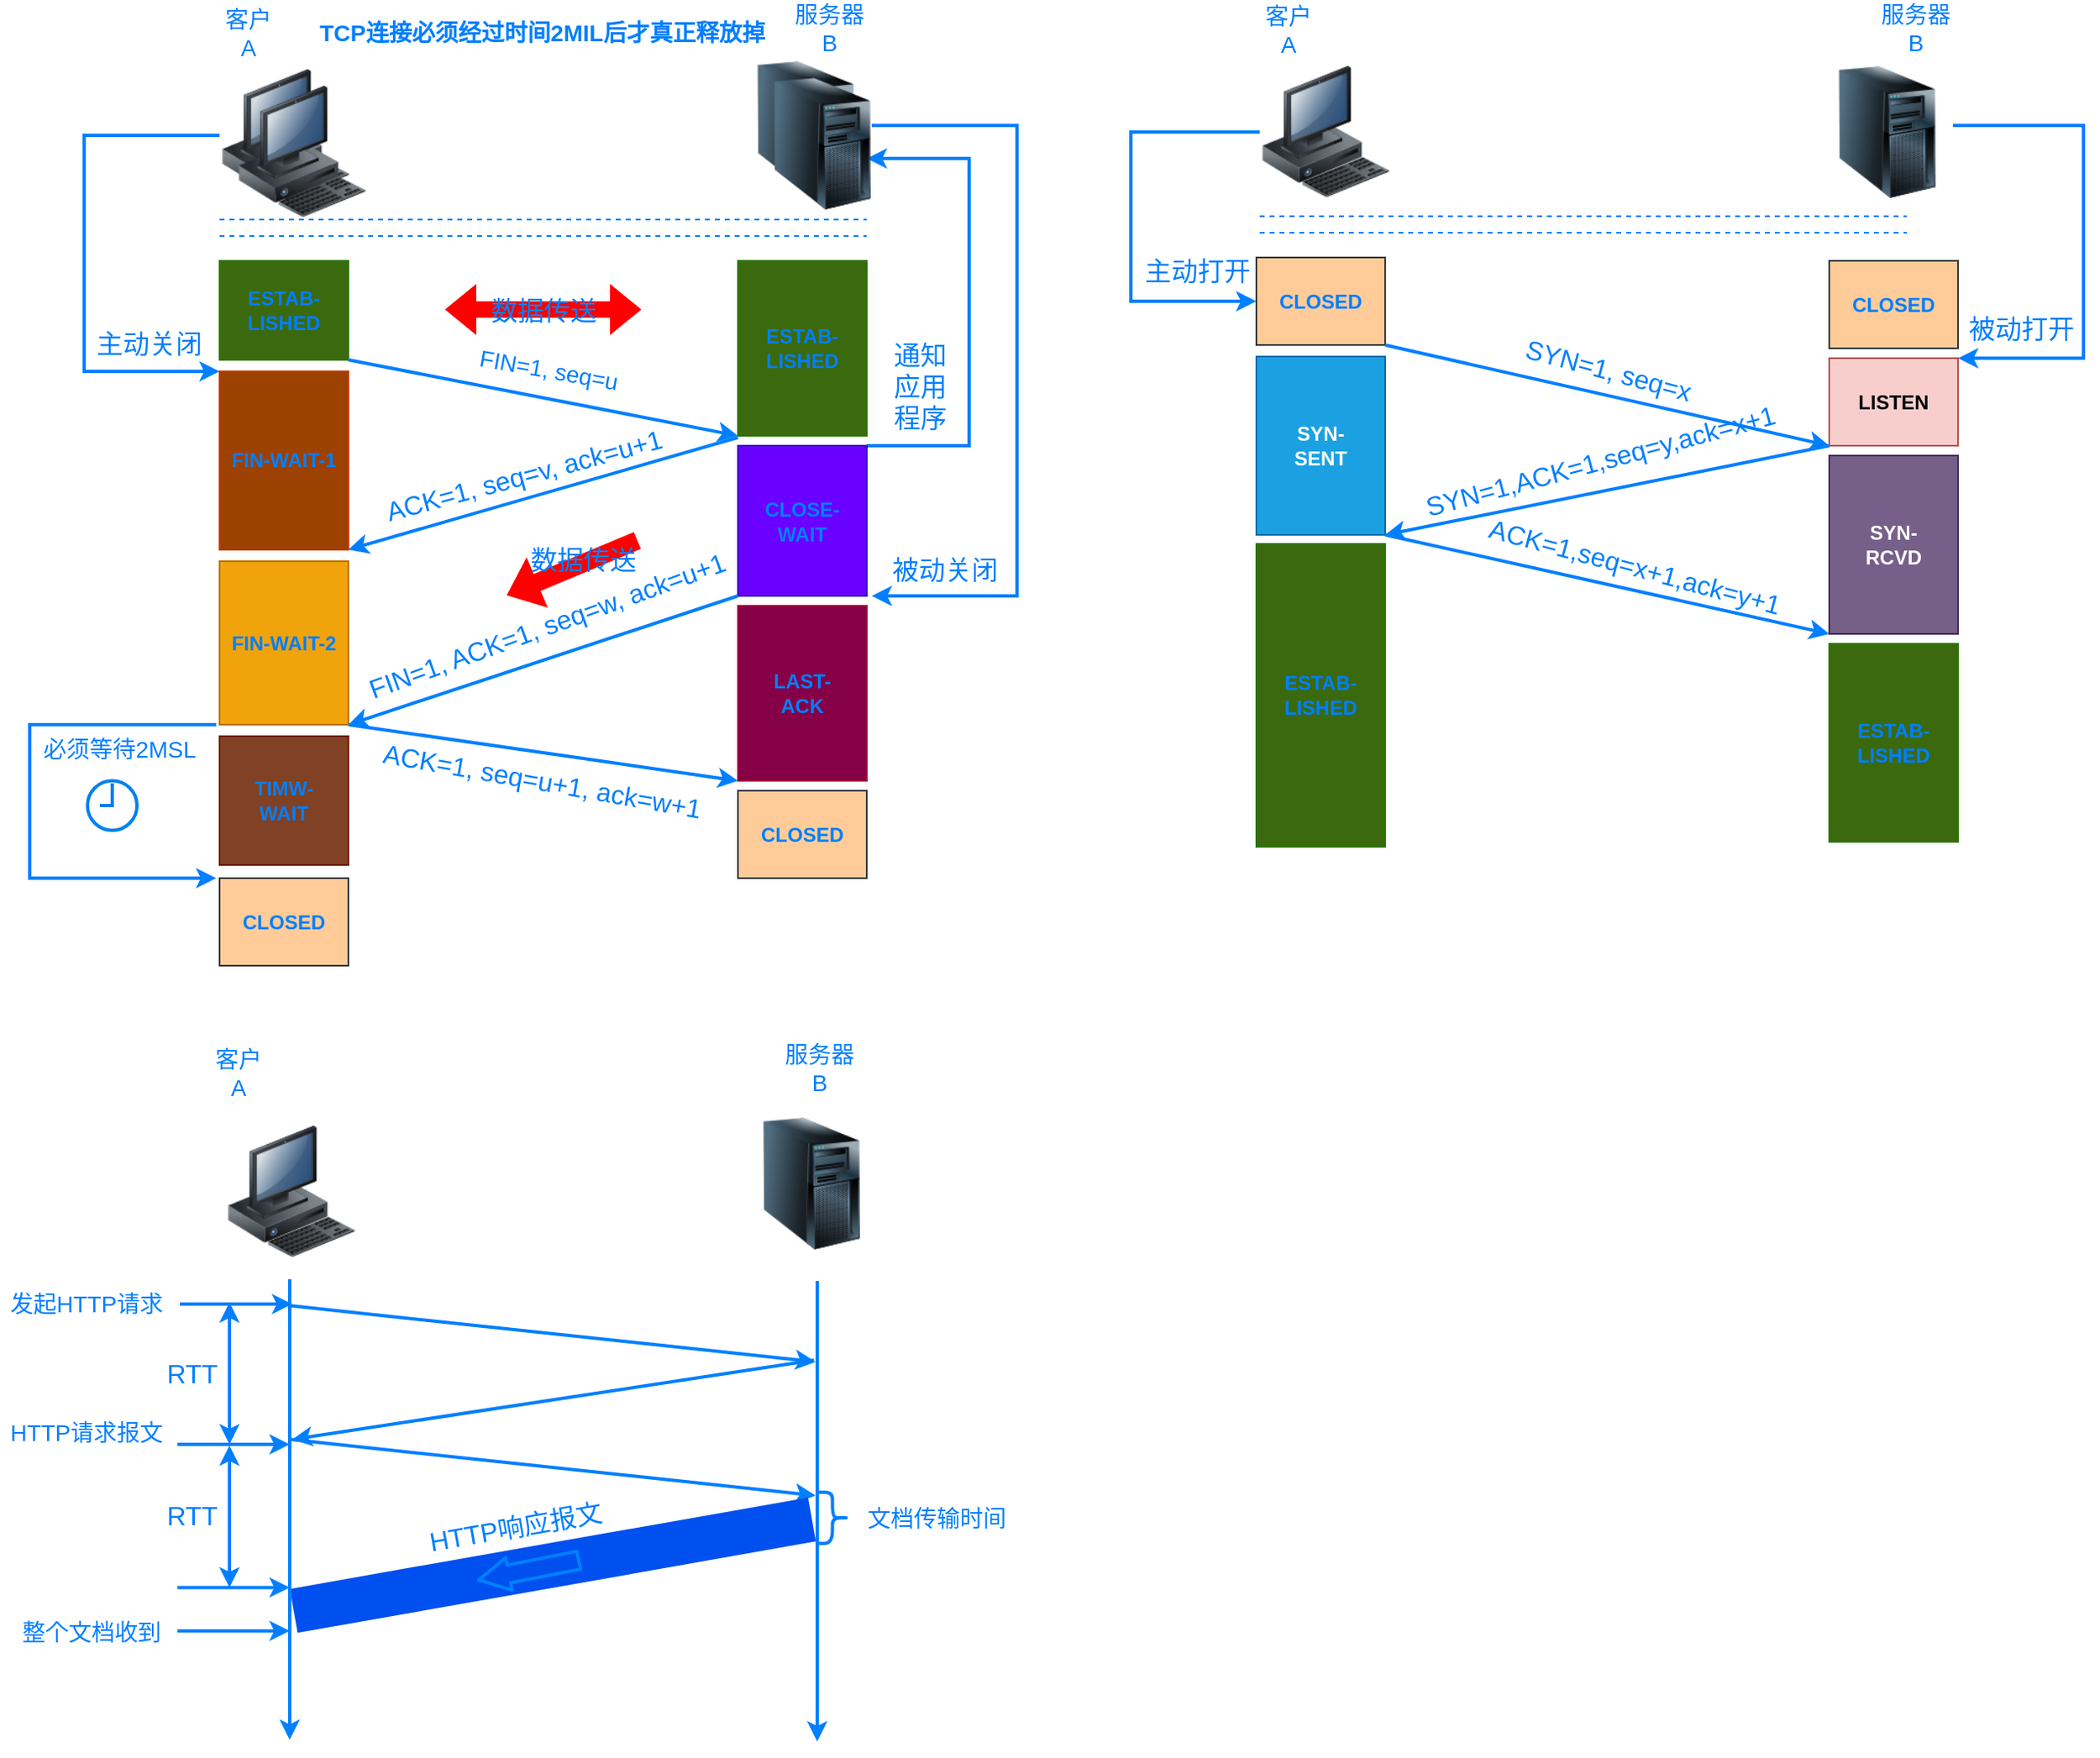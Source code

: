<mxfile>
    <diagram id="4Qe4c8zQcIO2SZOtXmS8" name="Page-1">
        <mxGraphModel dx="1201" dy="598" grid="0" gridSize="10" guides="1" tooltips="1" connect="1" arrows="1" fold="1" page="1" pageScale="1" pageWidth="1654" pageHeight="2336" background="#ffffff" math="0" shadow="0">
            <root>
                <mxCell id="0"/>
                <mxCell id="1" parent="0"/>
                <mxCell id="73" style="edgeStyle=orthogonalEdgeStyle;rounded=0;orthogonalLoop=1;jettySize=auto;html=1;entryX=0;entryY=0;entryDx=0;entryDy=0;labelBackgroundColor=none;strokeColor=#007FFF;strokeWidth=2;fillColor=#FF0000;fontSize=16;fontColor=#007FFF;" parent="1" source="2" target="17" edge="1">
                    <mxGeometry relative="1" as="geometry">
                        <Array as="points">
                            <mxPoint x="69" y="202"/>
                            <mxPoint x="69" y="345"/>
                        </Array>
                    </mxGeometry>
                </mxCell>
                <mxCell id="74" value="主动关闭" style="edgeLabel;html=1;align=center;verticalAlign=middle;resizable=0;points=[];fontSize=16;fontColor=#007FFF;labelBackgroundColor=none;" parent="73" vertex="1" connectable="0">
                    <mxGeometry x="-0.141" relative="1" as="geometry">
                        <mxPoint x="39" y="76" as="offset"/>
                    </mxGeometry>
                </mxCell>
                <mxCell id="2" value="" style="image;html=1;image=img/lib/clip_art/computers/Workstation_128x128.png;fontColor=#007FFF;labelBackgroundColor=none;" parent="1" vertex="1">
                    <mxGeometry x="151" y="162" width="80" height="80" as="geometry"/>
                </mxCell>
                <mxCell id="3" value="&lt;font style=&quot;font-size: 14px&quot;&gt;客户&lt;br&gt;A&lt;/font&gt;" style="text;html=1;align=center;verticalAlign=middle;resizable=0;points=[];autosize=1;fontColor=#007FFF;labelBackgroundColor=none;" parent="1" vertex="1">
                    <mxGeometry x="149" y="123" width="38" height="34" as="geometry"/>
                </mxCell>
                <mxCell id="4" value="" style="endArrow=none;dashed=1;html=1;fontColor=#007FFF;labelBackgroundColor=none;strokeColor=#007FFF;" parent="1" edge="1">
                    <mxGeometry width="50" height="50" relative="1" as="geometry">
                        <mxPoint x="151" y="253" as="sourcePoint"/>
                        <mxPoint x="543" y="253" as="targetPoint"/>
                        <Array as="points">
                            <mxPoint x="349" y="253"/>
                            <mxPoint x="398" y="253"/>
                        </Array>
                    </mxGeometry>
                </mxCell>
                <mxCell id="75" style="edgeStyle=orthogonalEdgeStyle;rounded=0;orthogonalLoop=1;jettySize=auto;html=1;labelBackgroundColor=none;strokeColor=#007FFF;strokeWidth=2;fillColor=#FF0000;fontSize=16;fontColor=#007FFF;entryX=1;entryY=1;entryDx=0;entryDy=0;" parent="1" edge="1">
                    <mxGeometry relative="1" as="geometry">
                        <mxPoint x="546" y="481" as="targetPoint"/>
                        <mxPoint x="546" y="196" as="sourcePoint"/>
                        <Array as="points">
                            <mxPoint x="634" y="196"/>
                            <mxPoint x="634" y="481"/>
                        </Array>
                    </mxGeometry>
                </mxCell>
                <mxCell id="76" value="被动关闭" style="edgeLabel;html=1;align=center;verticalAlign=middle;resizable=0;points=[];fontSize=16;fontColor=#007FFF;labelBackgroundColor=none;" parent="75" vertex="1" connectable="0">
                    <mxGeometry x="0.307" relative="1" as="geometry">
                        <mxPoint x="-44" y="55" as="offset"/>
                    </mxGeometry>
                </mxCell>
                <mxCell id="7" value="" style="endArrow=none;dashed=1;html=1;fontColor=#007FFF;labelBackgroundColor=none;strokeColor=#007FFF;" parent="1" edge="1">
                    <mxGeometry width="50" height="50" relative="1" as="geometry">
                        <mxPoint x="151" y="263" as="sourcePoint"/>
                        <mxPoint x="543" y="263" as="targetPoint"/>
                        <Array as="points">
                            <mxPoint x="349" y="263"/>
                            <mxPoint x="398" y="263"/>
                        </Array>
                    </mxGeometry>
                </mxCell>
                <mxCell id="8" value="&lt;font style=&quot;font-size: 14px&quot;&gt;服务器&lt;br&gt;B&lt;/font&gt;" style="text;html=1;align=center;verticalAlign=middle;resizable=0;points=[];autosize=1;fontColor=#007FFF;labelBackgroundColor=none;" parent="1" vertex="1">
                    <mxGeometry x="494" y="120" width="52" height="34" as="geometry"/>
                </mxCell>
                <mxCell id="10" value="&lt;b&gt;ESTAB-LISHED&lt;/b&gt;" style="rounded=0;whiteSpace=wrap;html=1;sketch=0;strokeColor=#2D7600;fontColor=#007FFF;fillColor=#3B690E;labelBackgroundColor=none;" parent="1" vertex="1">
                    <mxGeometry x="151" y="278" width="78" height="60" as="geometry"/>
                </mxCell>
                <mxCell id="11" value="&lt;b&gt;ESTAB-LISHED&lt;/b&gt;" style="rounded=0;whiteSpace=wrap;html=1;sketch=0;strokeColor=#2D7600;fontColor=#007FFF;fillColor=#3B690E;labelBackgroundColor=none;" parent="1" vertex="1">
                    <mxGeometry x="465" y="278" width="78" height="106" as="geometry"/>
                </mxCell>
                <mxCell id="13" value="" style="endArrow=classic;html=1;exitX=1;exitY=1;exitDx=0;exitDy=0;entryX=0;entryY=1;entryDx=0;entryDy=0;strokeWidth=2;fontColor=#007FFF;strokeColor=#007FFF;labelBackgroundColor=none;" parent="1" source="10" target="11" edge="1">
                    <mxGeometry width="50" height="50" relative="1" as="geometry">
                        <mxPoint x="282" y="381" as="sourcePoint"/>
                        <mxPoint x="332" y="331" as="targetPoint"/>
                    </mxGeometry>
                </mxCell>
                <mxCell id="14" value="&lt;font style=&quot;font-size: 14px&quot;&gt;FIN=1, seq=u&lt;/font&gt;" style="edgeLabel;html=1;align=center;verticalAlign=middle;resizable=0;points=[];rotation=10;fontColor=#007FFF;labelBackgroundColor=none;" parent="13" vertex="1" connectable="0">
                    <mxGeometry x="-0.015" y="-1" relative="1" as="geometry">
                        <mxPoint x="4.34" y="-17.67" as="offset"/>
                    </mxGeometry>
                </mxCell>
                <mxCell id="15" value="&lt;font style=&quot;font-size: 16px&quot;&gt;数据传送&lt;/font&gt;" style="shape=flexArrow;endArrow=classic;startArrow=classic;html=1;fontColor=#007FFF;labelBackgroundColor=none;fillColor=#FF0000;strokeColor=none;" parent="1" edge="1">
                    <mxGeometry width="50" height="50" relative="1" as="geometry">
                        <mxPoint x="287" y="307.5" as="sourcePoint"/>
                        <mxPoint x="407" y="307.5" as="targetPoint"/>
                    </mxGeometry>
                </mxCell>
                <mxCell id="17" value="&lt;b&gt;FIN-WAIT-1&lt;/b&gt;" style="rounded=0;whiteSpace=wrap;html=1;sketch=0;strokeColor=#C73500;fontColor=#007FFF;fillColor=#9C4100;labelBackgroundColor=none;" parent="1" vertex="1">
                    <mxGeometry x="151" y="345" width="78" height="108" as="geometry"/>
                </mxCell>
                <mxCell id="77" style="edgeStyle=orthogonalEdgeStyle;rounded=0;orthogonalLoop=1;jettySize=auto;html=1;exitX=1;exitY=0;exitDx=0;exitDy=0;entryX=1;entryY=0.75;entryDx=0;entryDy=0;labelBackgroundColor=none;strokeColor=#007FFF;strokeWidth=2;fillColor=#FF0000;fontSize=16;fontColor=#007FFF;" parent="1" source="18" edge="1">
                    <mxGeometry relative="1" as="geometry">
                        <Array as="points">
                            <mxPoint x="605" y="390"/>
                            <mxPoint x="605" y="216"/>
                        </Array>
                        <mxPoint x="543" y="216" as="targetPoint"/>
                    </mxGeometry>
                </mxCell>
                <mxCell id="78" value="通知&lt;br&gt;应用&lt;br&gt;程序" style="edgeLabel;html=1;align=center;verticalAlign=middle;resizable=0;points=[];fontSize=16;fontColor=#007FFF;labelBackgroundColor=none;" parent="77" vertex="1" connectable="0">
                    <mxGeometry x="-0.148" y="-2" relative="1" as="geometry">
                        <mxPoint x="-32" y="29" as="offset"/>
                    </mxGeometry>
                </mxCell>
                <mxCell id="18" value="&lt;b&gt;CLOSE-&lt;br&gt;WAIT&lt;/b&gt;" style="rounded=0;whiteSpace=wrap;html=1;sketch=0;fillColor=#6a00ff;strokeColor=#3700CC;fontColor=#007FFF;labelBackgroundColor=none;" parent="1" vertex="1">
                    <mxGeometry x="465" y="390" width="78" height="91" as="geometry"/>
                </mxCell>
                <mxCell id="20" value="" style="endArrow=classic;html=1;strokeWidth=2;entryX=1;entryY=1;entryDx=0;entryDy=0;fontColor=#007FFF;strokeColor=#007FFF;labelBackgroundColor=none;" parent="1" target="17" edge="1">
                    <mxGeometry width="50" height="50" relative="1" as="geometry">
                        <mxPoint x="465" y="385" as="sourcePoint"/>
                        <mxPoint x="351" y="434" as="targetPoint"/>
                    </mxGeometry>
                </mxCell>
                <mxCell id="21" value="&lt;font style=&quot;font-size: 16px&quot;&gt;ACK=1, seq=v, ack=u+1&lt;/font&gt;" style="edgeLabel;html=1;align=center;verticalAlign=middle;resizable=0;points=[];rotation=-15;labelBackgroundColor=none;fontColor=#007FFF;" parent="20" vertex="1" connectable="0">
                    <mxGeometry x="0.128" relative="1" as="geometry">
                        <mxPoint x="2.33" y="-15.59" as="offset"/>
                    </mxGeometry>
                </mxCell>
                <mxCell id="33" style="edgeStyle=orthogonalEdgeStyle;rounded=0;orthogonalLoop=1;jettySize=auto;html=1;exitX=0;exitY=1;exitDx=0;exitDy=0;entryX=0;entryY=0;entryDx=0;entryDy=0;strokeWidth=2;fontColor=#007FFF;strokeColor=#007FFF;labelBackgroundColor=none;" parent="1" edge="1">
                    <mxGeometry relative="1" as="geometry">
                        <mxPoint x="149" y="559" as="sourcePoint"/>
                        <mxPoint x="149" y="652" as="targetPoint"/>
                        <Array as="points">
                            <mxPoint x="36" y="559"/>
                            <mxPoint x="36" y="652"/>
                        </Array>
                    </mxGeometry>
                </mxCell>
                <mxCell id="34" value="必须等待2MSL" style="edgeLabel;html=1;align=center;verticalAlign=middle;resizable=0;points=[];fontSize=14;fontColor=#007FFF;labelBackgroundColor=none;" parent="33" vertex="1" connectable="0">
                    <mxGeometry x="0.004" y="-1" relative="1" as="geometry">
                        <mxPoint x="55" y="-32" as="offset"/>
                    </mxGeometry>
                </mxCell>
                <mxCell id="22" value="&lt;b&gt;FIN-WAIT-2&lt;/b&gt;" style="rounded=0;whiteSpace=wrap;html=1;sketch=0;fillColor=#f0a30a;strokeColor=#BD7000;fontColor=#007FFF;labelBackgroundColor=none;" parent="1" vertex="1">
                    <mxGeometry x="151" y="460" width="78" height="99" as="geometry"/>
                </mxCell>
                <mxCell id="23" value="" style="endArrow=classic;html=1;strokeWidth=2;entryX=1;entryY=1;entryDx=0;entryDy=0;exitX=0;exitY=1;exitDx=0;exitDy=0;fontColor=#007FFF;strokeColor=#007FFF;labelBackgroundColor=none;" parent="1" source="18" target="22" edge="1">
                    <mxGeometry width="50" height="50" relative="1" as="geometry">
                        <mxPoint x="410" y="435" as="sourcePoint"/>
                        <mxPoint x="358" y="472" as="targetPoint"/>
                    </mxGeometry>
                </mxCell>
                <mxCell id="24" value="&lt;font style=&quot;font-size: 16px&quot;&gt;FIN=1, ACK=1, seq=w, ack=u+1&lt;/font&gt;" style="edgeLabel;html=1;align=center;verticalAlign=middle;resizable=0;points=[];rotation=-20;fontColor=#007FFF;labelBackgroundColor=none;" parent="23" vertex="1" connectable="0">
                    <mxGeometry x="-0.038" y="-2" relative="1" as="geometry">
                        <mxPoint x="-2.3" y="-17.64" as="offset"/>
                    </mxGeometry>
                </mxCell>
                <mxCell id="26" value="&lt;b&gt;LAST-&lt;br&gt;ACK&lt;/b&gt;" style="rounded=0;whiteSpace=wrap;html=1;sketch=0;strokeColor=#A50040;fontColor=#007FFF;fillColor=#850047;labelBackgroundColor=none;" parent="1" vertex="1">
                    <mxGeometry x="465" y="487" width="78" height="106" as="geometry"/>
                </mxCell>
                <mxCell id="27" value="" style="endArrow=classic;html=1;strokeWidth=2;exitX=1;exitY=1;exitDx=0;exitDy=0;entryX=0;entryY=1;entryDx=0;entryDy=0;fontColor=#007FFF;strokeColor=#007FFF;labelBackgroundColor=none;" parent="1" source="22" target="26" edge="1">
                    <mxGeometry width="50" height="50" relative="1" as="geometry">
                        <mxPoint x="319" y="642" as="sourcePoint"/>
                        <mxPoint x="369" y="592" as="targetPoint"/>
                    </mxGeometry>
                </mxCell>
                <mxCell id="28" value="&lt;font style=&quot;font-size: 16px&quot;&gt;ACK=1, seq=u+1, ack=w+1&lt;/font&gt;" style="edgeLabel;html=1;align=center;verticalAlign=middle;resizable=0;points=[];rotation=10;fontColor=#007FFF;labelBackgroundColor=none;" parent="27" vertex="1" connectable="0">
                    <mxGeometry x="-0.331" relative="1" as="geometry">
                        <mxPoint x="37.82" y="22.59" as="offset"/>
                    </mxGeometry>
                </mxCell>
                <mxCell id="29" value="&lt;b&gt;TIMW-&lt;br&gt;WAIT&lt;/b&gt;" style="rounded=0;whiteSpace=wrap;html=1;sketch=0;strokeColor=#6D1F00;fontColor=#007FFF;fillColor=#804124;labelBackgroundColor=none;" parent="1" vertex="1">
                    <mxGeometry x="151" y="566" width="78" height="78" as="geometry"/>
                </mxCell>
                <mxCell id="30" value="&lt;b&gt;CLOSED&lt;/b&gt;" style="rounded=0;whiteSpace=wrap;html=1;sketch=0;fillColor=#ffcc99;strokeColor=#36393d;fontColor=#007FFF;labelBackgroundColor=none;" parent="1" vertex="1">
                    <mxGeometry x="465" y="599" width="78" height="53" as="geometry"/>
                </mxCell>
                <mxCell id="31" value="&lt;b&gt;CLOSED&lt;/b&gt;" style="rounded=0;whiteSpace=wrap;html=1;sketch=0;fillColor=#ffcc99;strokeColor=#36393d;fontColor=#007FFF;labelBackgroundColor=none;" parent="1" vertex="1">
                    <mxGeometry x="151" y="652" width="78" height="53" as="geometry"/>
                </mxCell>
                <mxCell id="36" value="" style="html=1;verticalLabelPosition=bottom;align=center;labelBackgroundColor=none;verticalAlign=top;strokeWidth=2;strokeColor=#0080F0;shadow=0;dashed=0;shape=mxgraph.ios7.icons.clock;sketch=0;fontSize=14;fontColor=#007FFF;fillColor=none;" parent="1" vertex="1">
                    <mxGeometry x="71" y="593" width="30" height="30" as="geometry"/>
                </mxCell>
                <mxCell id="37" value="&lt;b&gt;TCP连接必须经过时间2MIL后才真正释放掉&lt;/b&gt;" style="text;html=1;align=center;verticalAlign=middle;resizable=0;points=[];autosize=1;fontSize=14;fontColor=#007FFF;" parent="1" vertex="1">
                    <mxGeometry x="206" y="129.5" width="280" height="21" as="geometry"/>
                </mxCell>
                <mxCell id="38" value="" style="shape=flexArrow;endArrow=classic;html=1;labelBackgroundColor=none;strokeWidth=2;fontSize=14;fontColor=#007FFF;fillColor=#FF0000;strokeColor=none;" parent="1" edge="1">
                    <mxGeometry width="50" height="50" relative="1" as="geometry">
                        <mxPoint x="405" y="447" as="sourcePoint"/>
                        <mxPoint x="324" y="481" as="targetPoint"/>
                    </mxGeometry>
                </mxCell>
                <mxCell id="39" value="数据传送" style="edgeLabel;html=1;align=center;verticalAlign=middle;resizable=0;points=[];fontSize=16;fontColor=#007FFF;labelBackgroundColor=none;" parent="38" vertex="1" connectable="0">
                    <mxGeometry x="-0.18" y="-2" relative="1" as="geometry">
                        <mxPoint as="offset"/>
                    </mxGeometry>
                </mxCell>
                <mxCell id="56" value="主动打开" style="edgeStyle=orthogonalEdgeStyle;rounded=0;orthogonalLoop=1;jettySize=auto;html=1;exitX=0;exitY=0.5;exitDx=0;exitDy=0;entryX=0;entryY=0.5;entryDx=0;entryDy=0;labelBackgroundColor=none;strokeColor=#007FFF;strokeWidth=2;fillColor=#FF0000;fontSize=16;fontColor=#007FFF;" parent="1" source="47" target="54" edge="1">
                    <mxGeometry x="0.712" y="20" relative="1" as="geometry">
                        <Array as="points">
                            <mxPoint x="703" y="200"/>
                            <mxPoint x="703" y="303"/>
                        </Array>
                        <mxPoint x="1" y="1" as="offset"/>
                    </mxGeometry>
                </mxCell>
                <mxCell id="47" value="" style="image;html=1;image=img/lib/clip_art/computers/Workstation_128x128.png;fontColor=#007FFF;labelBackgroundColor=none;" parent="1" vertex="1">
                    <mxGeometry x="781" y="160" width="80" height="80" as="geometry"/>
                </mxCell>
                <mxCell id="48" value="&lt;font style=&quot;font-size: 14px&quot;&gt;客户&lt;br&gt;A&lt;/font&gt;" style="text;html=1;align=center;verticalAlign=middle;resizable=0;points=[];autosize=1;fontColor=#007FFF;labelBackgroundColor=none;" parent="1" vertex="1">
                    <mxGeometry x="779" y="121" width="38" height="34" as="geometry"/>
                </mxCell>
                <mxCell id="49" value="" style="endArrow=none;dashed=1;html=1;fontColor=#007FFF;labelBackgroundColor=none;strokeColor=#007FFF;" parent="1" edge="1">
                    <mxGeometry width="50" height="50" relative="1" as="geometry">
                        <mxPoint x="781" y="251" as="sourcePoint"/>
                        <mxPoint x="1173" y="251" as="targetPoint"/>
                        <Array as="points">
                            <mxPoint x="979" y="251"/>
                            <mxPoint x="1028" y="251"/>
                        </Array>
                    </mxGeometry>
                </mxCell>
                <mxCell id="71" style="edgeStyle=orthogonalEdgeStyle;rounded=0;orthogonalLoop=1;jettySize=auto;html=1;entryX=1;entryY=0;entryDx=0;entryDy=0;labelBackgroundColor=none;strokeColor=#007FFF;strokeWidth=2;fillColor=#FF0000;fontSize=16;fontColor=#007FFF;" parent="1" target="57" edge="1">
                    <mxGeometry relative="1" as="geometry">
                        <Array as="points">
                            <mxPoint x="1280" y="196"/>
                            <mxPoint x="1280" y="337"/>
                        </Array>
                        <mxPoint x="1201" y="196" as="sourcePoint"/>
                    </mxGeometry>
                </mxCell>
                <mxCell id="72" value="被动打开" style="edgeLabel;html=1;align=center;verticalAlign=middle;resizable=0;points=[];fontSize=16;fontColor=#007FFF;labelBackgroundColor=none;" parent="71" vertex="1" connectable="0">
                    <mxGeometry x="0.151" relative="1" as="geometry">
                        <mxPoint x="-38" y="31" as="offset"/>
                    </mxGeometry>
                </mxCell>
                <mxCell id="51" value="" style="endArrow=none;dashed=1;html=1;fontColor=#007FFF;labelBackgroundColor=none;strokeColor=#007FFF;" parent="1" edge="1">
                    <mxGeometry width="50" height="50" relative="1" as="geometry">
                        <mxPoint x="781" y="261" as="sourcePoint"/>
                        <mxPoint x="1173" y="261" as="targetPoint"/>
                        <Array as="points">
                            <mxPoint x="979" y="261"/>
                            <mxPoint x="1028" y="261"/>
                        </Array>
                    </mxGeometry>
                </mxCell>
                <mxCell id="52" value="&lt;font style=&quot;font-size: 14px&quot;&gt;服务器&lt;br&gt;B&lt;/font&gt;" style="text;html=1;align=center;verticalAlign=middle;resizable=0;points=[];autosize=1;fontColor=#007FFF;labelBackgroundColor=none;" parent="1" vertex="1">
                    <mxGeometry x="1152" y="120" width="52" height="34" as="geometry"/>
                </mxCell>
                <mxCell id="54" value="&lt;b&gt;CLOSED&lt;/b&gt;" style="rounded=0;whiteSpace=wrap;html=1;sketch=0;fillColor=#ffcc99;strokeColor=#36393d;fontColor=#007FFF;labelBackgroundColor=none;" parent="1" vertex="1">
                    <mxGeometry x="779" y="276" width="78" height="53" as="geometry"/>
                </mxCell>
                <mxCell id="55" value="&lt;b&gt;CLOSED&lt;/b&gt;" style="rounded=0;whiteSpace=wrap;html=1;sketch=0;fillColor=#ffcc99;strokeColor=#36393d;fontColor=#007FFF;labelBackgroundColor=none;" parent="1" vertex="1">
                    <mxGeometry x="1126" y="278" width="78" height="53" as="geometry"/>
                </mxCell>
                <mxCell id="57" value="&lt;b&gt;LISTEN&lt;/b&gt;" style="rounded=0;whiteSpace=wrap;html=1;sketch=0;fillColor=#f8cecc;strokeColor=#b85450;labelBackgroundColor=none;" parent="1" vertex="1">
                    <mxGeometry x="1126" y="337" width="78" height="53" as="geometry"/>
                </mxCell>
                <mxCell id="59" value="" style="endArrow=classic;html=1;labelBackgroundColor=none;strokeColor=#007FFF;strokeWidth=2;fillColor=#FF0000;fontSize=16;fontColor=#007FFF;exitX=1;exitY=1;exitDx=0;exitDy=0;entryX=0;entryY=1;entryDx=0;entryDy=0;" parent="1" source="54" target="57" edge="1">
                    <mxGeometry width="50" height="50" relative="1" as="geometry">
                        <mxPoint x="928" y="378" as="sourcePoint"/>
                        <mxPoint x="978" y="328" as="targetPoint"/>
                    </mxGeometry>
                </mxCell>
                <mxCell id="67" value="SYN=1, seq=x" style="edgeLabel;html=1;align=center;verticalAlign=middle;resizable=0;points=[];fontSize=16;fontColor=#007FFF;rotation=15;labelBackgroundColor=none;" parent="59" vertex="1" connectable="0">
                    <mxGeometry x="-0.22" relative="1" as="geometry">
                        <mxPoint x="29.78" y="-9.07" as="offset"/>
                    </mxGeometry>
                </mxCell>
                <mxCell id="60" value="&lt;b&gt;SYN-&lt;br&gt;SENT&lt;br&gt;&lt;/b&gt;" style="rounded=0;whiteSpace=wrap;html=1;sketch=0;strokeColor=#006EAF;fontColor=#ffffff;fillColor=#1ba1e2;labelBackgroundColor=none;" parent="1" vertex="1">
                    <mxGeometry x="779" y="336" width="78" height="108" as="geometry"/>
                </mxCell>
                <mxCell id="62" value="&lt;b&gt;SYN-&lt;br&gt;RCVD&lt;br&gt;&lt;/b&gt;" style="rounded=0;whiteSpace=wrap;html=1;sketch=0;strokeColor=#432D57;fontColor=#ffffff;fillColor=#76608a;labelBackgroundColor=none;" parent="1" vertex="1">
                    <mxGeometry x="1126" y="396" width="78" height="108" as="geometry"/>
                </mxCell>
                <mxCell id="64" value="" style="endArrow=classic;html=1;labelBackgroundColor=none;strokeColor=#007FFF;strokeWidth=2;fillColor=#FF0000;fontSize=16;fontColor=#007FFF;exitX=1;exitY=1;exitDx=0;exitDy=0;entryX=0;entryY=1;entryDx=0;entryDy=0;" parent="1" source="60" target="62" edge="1">
                    <mxGeometry width="50" height="50" relative="1" as="geometry">
                        <mxPoint x="975" y="518" as="sourcePoint"/>
                        <mxPoint x="1025" y="468" as="targetPoint"/>
                    </mxGeometry>
                </mxCell>
                <mxCell id="70" value="ACK=1,seq=x+1,ack=y+1" style="edgeLabel;html=1;align=center;verticalAlign=middle;resizable=0;points=[];fontSize=16;fontColor=#007FFF;rotation=15;labelBackgroundColor=none;" parent="64" vertex="1" connectable="0">
                    <mxGeometry x="-0.292" y="-2" relative="1" as="geometry">
                        <mxPoint x="55.91" y="-4.54" as="offset"/>
                    </mxGeometry>
                </mxCell>
                <mxCell id="66" value="&lt;b&gt;ESTAB-LISHED&lt;/b&gt;" style="rounded=0;whiteSpace=wrap;html=1;sketch=0;strokeColor=#2D7600;fontColor=#007FFF;fillColor=#3B690E;labelBackgroundColor=none;" parent="1" vertex="1">
                    <mxGeometry x="1126" y="510" width="78" height="120" as="geometry"/>
                </mxCell>
                <mxCell id="68" value="" style="endArrow=classic;html=1;labelBackgroundColor=none;strokeColor=#007FFF;strokeWidth=2;fillColor=#FF0000;fontSize=16;fontColor=#007FFF;exitX=0;exitY=1;exitDx=0;exitDy=0;entryX=1;entryY=1;entryDx=0;entryDy=0;" parent="1" source="57" target="60" edge="1">
                    <mxGeometry width="50" height="50" relative="1" as="geometry">
                        <mxPoint x="946" y="451" as="sourcePoint"/>
                        <mxPoint x="996" y="401" as="targetPoint"/>
                    </mxGeometry>
                </mxCell>
                <mxCell id="69" value="SYN=1,ACK=1,seq=y,ack=x+1" style="edgeLabel;html=1;align=center;verticalAlign=middle;resizable=0;points=[];fontSize=16;fontColor=#007FFF;rotation=-15;labelBackgroundColor=none;" parent="68" vertex="1" connectable="0">
                    <mxGeometry x="-0.284" y="1" relative="1" as="geometry">
                        <mxPoint x="-43.11" y="-11.27" as="offset"/>
                    </mxGeometry>
                </mxCell>
                <mxCell id="79" value="&lt;b&gt;ESTAB-LISHED&lt;/b&gt;" style="rounded=0;whiteSpace=wrap;html=1;sketch=0;strokeColor=#2D7600;fontColor=#007FFF;fillColor=#3B690E;labelBackgroundColor=none;" parent="1" vertex="1">
                    <mxGeometry x="779" y="449.5" width="78" height="183.5" as="geometry"/>
                </mxCell>
                <mxCell id="80" value="" style="image;html=1;image=img/lib/clip_art/computers/Server_Tower_128x128.png" vertex="1" parent="1">
                    <mxGeometry x="466" y="157" width="80" height="80" as="geometry"/>
                </mxCell>
                <mxCell id="81" value="" style="image;html=1;image=img/lib/clip_art/computers/Server_Tower_128x128.png" vertex="1" parent="1">
                    <mxGeometry x="1121" y="160" width="80" height="80" as="geometry"/>
                </mxCell>
                <mxCell id="82" value="" style="image;html=1;image=img/lib/clip_art/computers/Workstation_128x128.png;fontColor=#007FFF;labelBackgroundColor=none;" vertex="1" parent="1">
                    <mxGeometry x="161" y="172" width="80" height="80" as="geometry"/>
                </mxCell>
                <mxCell id="83" value="" style="image;html=1;image=img/lib/clip_art/computers/Server_Tower_128x128.png" vertex="1" parent="1">
                    <mxGeometry x="476" y="167" width="80" height="80" as="geometry"/>
                </mxCell>
                <mxCell id="85" value="&lt;font style=&quot;font-size: 14px&quot;&gt;客户&lt;br&gt;A&lt;/font&gt;" style="text;html=1;align=center;verticalAlign=middle;resizable=0;points=[];autosize=1;fontColor=#007FFF;labelBackgroundColor=none;" vertex="1" parent="1">
                    <mxGeometry x="142.5" y="753" width="38" height="34" as="geometry"/>
                </mxCell>
                <mxCell id="86" value="" style="image;html=1;image=img/lib/clip_art/computers/Workstation_128x128.png;fontColor=#007FFF;labelBackgroundColor=none;" vertex="1" parent="1">
                    <mxGeometry x="154.5" y="802" width="80" height="80" as="geometry"/>
                </mxCell>
                <mxCell id="87" value="" style="image;html=1;image=img/lib/clip_art/computers/Server_Tower_128x128.png" vertex="1" parent="1">
                    <mxGeometry x="469.5" y="797" width="80" height="80" as="geometry"/>
                </mxCell>
                <mxCell id="88" value="&lt;font style=&quot;font-size: 14px&quot;&gt;服务器&lt;br&gt;B&lt;/font&gt;" style="text;html=1;align=center;verticalAlign=middle;resizable=0;points=[];autosize=1;fontColor=#007FFF;labelBackgroundColor=none;" vertex="1" parent="1">
                    <mxGeometry x="487.5" y="750" width="52" height="34" as="geometry"/>
                </mxCell>
                <mxCell id="91" value="" style="endArrow=classic;html=1;strokeColor=#007FFF;strokeWidth=2;" edge="1" parent="1">
                    <mxGeometry width="50" height="50" relative="1" as="geometry">
                        <mxPoint x="194" y="911" as="sourcePoint"/>
                        <mxPoint x="512" y="945" as="targetPoint"/>
                    </mxGeometry>
                </mxCell>
                <mxCell id="92" value="" style="endArrow=classic;html=1;strokeColor=#007FFF;strokeWidth=2;" edge="1" parent="1">
                    <mxGeometry width="50" height="50" relative="1" as="geometry">
                        <mxPoint x="511" y="944" as="sourcePoint"/>
                        <mxPoint x="195" y="992" as="targetPoint"/>
                    </mxGeometry>
                </mxCell>
                <mxCell id="94" value="" style="endArrow=classic;html=1;strokeColor=#007FFF;strokeWidth=2;" edge="1" parent="1">
                    <mxGeometry width="50" height="50" relative="1" as="geometry">
                        <mxPoint x="194" y="992" as="sourcePoint"/>
                        <mxPoint x="512" y="1026" as="targetPoint"/>
                    </mxGeometry>
                </mxCell>
                <mxCell id="96" value="" style="rounded=0;whiteSpace=wrap;html=1;rotation=-10;fillColor=#0050ef;fontColor=#ffffff;strokeColor=none;" vertex="1" parent="1">
                    <mxGeometry x="193.48" y="1054.69" width="318.74" height="27" as="geometry"/>
                </mxCell>
                <mxCell id="97" value="" style="shape=flexArrow;endArrow=classic;html=1;strokeColor=#007FFF;strokeWidth=2;endWidth=7;endSize=5.55;" edge="1" parent="1">
                    <mxGeometry width="50" height="50" relative="1" as="geometry">
                        <mxPoint x="369.5" y="1065" as="sourcePoint"/>
                        <mxPoint x="307" y="1077.31" as="targetPoint"/>
                    </mxGeometry>
                </mxCell>
                <mxCell id="98" value="&lt;font style=&quot;font-size: 16px&quot; color=&quot;#007fff&quot;&gt;HTTP响应报文&lt;/font&gt;" style="text;html=1;align=center;verticalAlign=middle;resizable=0;points=[];autosize=1;rotation=-10;" vertex="1" parent="1">
                    <mxGeometry x="272" y="1035.69" width="116" height="19" as="geometry"/>
                </mxCell>
                <mxCell id="99" value="" style="endArrow=classic;startArrow=classic;html=1;strokeColor=#007FFF;strokeWidth=2;" edge="1" parent="1">
                    <mxGeometry width="50" height="50" relative="1" as="geometry">
                        <mxPoint x="157" y="995" as="sourcePoint"/>
                        <mxPoint x="157" y="909" as="targetPoint"/>
                    </mxGeometry>
                </mxCell>
                <mxCell id="100" value="" style="endArrow=classic;html=1;strokeColor=#007FFF;strokeWidth=2;" edge="1" parent="1">
                    <mxGeometry width="50" height="50" relative="1" as="geometry">
                        <mxPoint x="127" y="910" as="sourcePoint"/>
                        <mxPoint x="195" y="910" as="targetPoint"/>
                    </mxGeometry>
                </mxCell>
                <mxCell id="105" value="&lt;font color=&quot;#007fff&quot; style=&quot;font-size: 16px&quot;&gt;RTT&lt;/font&gt;" style="text;html=1;align=center;verticalAlign=middle;resizable=0;points=[];autosize=1;" vertex="1" parent="1">
                    <mxGeometry x="113.5" y="942" width="41" height="19" as="geometry"/>
                </mxCell>
                <mxCell id="109" value="" style="endArrow=classic;startArrow=classic;html=1;strokeColor=#007FFF;strokeWidth=2;" edge="1" parent="1">
                    <mxGeometry width="50" height="50" relative="1" as="geometry">
                        <mxPoint x="157" y="1081.69" as="sourcePoint"/>
                        <mxPoint x="157" y="995.69" as="targetPoint"/>
                    </mxGeometry>
                </mxCell>
                <mxCell id="110" value="&lt;font color=&quot;#007fff&quot; style=&quot;font-size: 16px&quot;&gt;RTT&lt;/font&gt;" style="text;html=1;align=center;verticalAlign=middle;resizable=0;points=[];autosize=1;" vertex="1" parent="1">
                    <mxGeometry x="113.5" y="1028.69" width="41" height="19" as="geometry"/>
                </mxCell>
                <mxCell id="112" value="发起HTTP请求" style="text;html=1;align=center;verticalAlign=middle;resizable=0;points=[];autosize=1;fontColor=#007FFF;fontSize=14;" vertex="1" parent="1">
                    <mxGeometry x="18.5" y="899" width="103" height="21" as="geometry"/>
                </mxCell>
                <mxCell id="113" value="HTTP请求报文" style="text;html=1;align=center;verticalAlign=middle;resizable=0;points=[];autosize=1;fontColor=#007FFF;fontSize=14;" vertex="1" parent="1">
                    <mxGeometry x="18.5" y="977" width="103" height="21" as="geometry"/>
                </mxCell>
                <mxCell id="114" value="" style="endArrow=classic;html=1;strokeColor=#007FFF;strokeWidth=2;" edge="1" parent="1">
                    <mxGeometry width="50" height="50" relative="1" as="geometry">
                        <mxPoint x="125.48" y="995" as="sourcePoint"/>
                        <mxPoint x="193.48" y="995" as="targetPoint"/>
                    </mxGeometry>
                </mxCell>
                <mxCell id="115" value="" style="endArrow=classic;html=1;strokeColor=#007FFF;strokeWidth=2;" edge="1" parent="1">
                    <mxGeometry width="50" height="50" relative="1" as="geometry">
                        <mxPoint x="125.48" y="1081.69" as="sourcePoint"/>
                        <mxPoint x="193.48" y="1081.69" as="targetPoint"/>
                    </mxGeometry>
                </mxCell>
                <mxCell id="116" value="" style="endArrow=classic;html=1;strokeColor=#007FFF;strokeWidth=2;" edge="1" parent="1">
                    <mxGeometry width="50" height="50" relative="1" as="geometry">
                        <mxPoint x="125.48" y="1108" as="sourcePoint"/>
                        <mxPoint x="193.48" y="1108" as="targetPoint"/>
                    </mxGeometry>
                </mxCell>
                <mxCell id="117" value="整个文档收到" style="text;html=1;align=center;verticalAlign=middle;resizable=0;points=[];autosize=1;fontColor=#007FFF;fontSize=14;" vertex="1" parent="1">
                    <mxGeometry x="25.5" y="1098" width="94" height="21" as="geometry"/>
                </mxCell>
                <mxCell id="118" value="" style="shape=curlyBracket;whiteSpace=wrap;html=1;rounded=1;rotation=-180;strokeWidth=2;strokeColor=#007FFF;" vertex="1" parent="1">
                    <mxGeometry x="512.22" y="1024" width="20" height="31" as="geometry"/>
                </mxCell>
                <mxCell id="120" value="文档传输时间" style="text;html=1;align=center;verticalAlign=middle;resizable=0;points=[];autosize=1;fontColor=#007FFF;fontSize=14;" vertex="1" parent="1">
                    <mxGeometry x="538.22" y="1029.69" width="94" height="21" as="geometry"/>
                </mxCell>
                <mxCell id="121" value="" style="endArrow=classic;html=1;strokeColor=#007FFF;strokeWidth=2;fontSize=14;fontColor=#007FFF;" edge="1" parent="1">
                    <mxGeometry width="50" height="50" relative="1" as="geometry">
                        <mxPoint x="193.48" y="895" as="sourcePoint"/>
                        <mxPoint x="193.48" y="1174" as="targetPoint"/>
                    </mxGeometry>
                </mxCell>
                <mxCell id="122" value="" style="endArrow=classic;html=1;strokeColor=#007FFF;strokeWidth=2;fontSize=14;fontColor=#007FFF;" edge="1" parent="1">
                    <mxGeometry width="50" height="50" relative="1" as="geometry">
                        <mxPoint x="513" y="896" as="sourcePoint"/>
                        <mxPoint x="513" y="1175" as="targetPoint"/>
                    </mxGeometry>
                </mxCell>
            </root>
        </mxGraphModel>
    </diagram>
</mxfile>